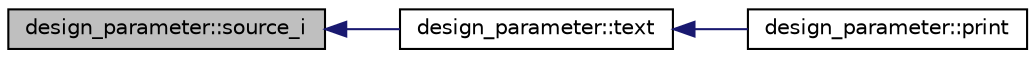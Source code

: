 digraph "design_parameter::source_i"
{
  edge [fontname="Helvetica",fontsize="10",labelfontname="Helvetica",labelfontsize="10"];
  node [fontname="Helvetica",fontsize="10",shape=record];
  rankdir="LR";
  Node2050 [label="design_parameter::source_i",height=0.2,width=0.4,color="black", fillcolor="grey75", style="filled", fontcolor="black"];
  Node2050 -> Node2051 [dir="back",color="midnightblue",fontsize="10",style="solid",fontname="Helvetica"];
  Node2051 [label="design_parameter::text",height=0.2,width=0.4,color="black", fillcolor="white", style="filled",URL="$da/d94/classdesign__parameter.html#a200510dc60483800cc6985b77d4ee50c"];
  Node2051 -> Node2052 [dir="back",color="midnightblue",fontsize="10",style="solid",fontname="Helvetica"];
  Node2052 [label="design_parameter::print",height=0.2,width=0.4,color="black", fillcolor="white", style="filled",URL="$da/d94/classdesign__parameter.html#ac9c431a5408809b0c229eacaa924781b"];
}
